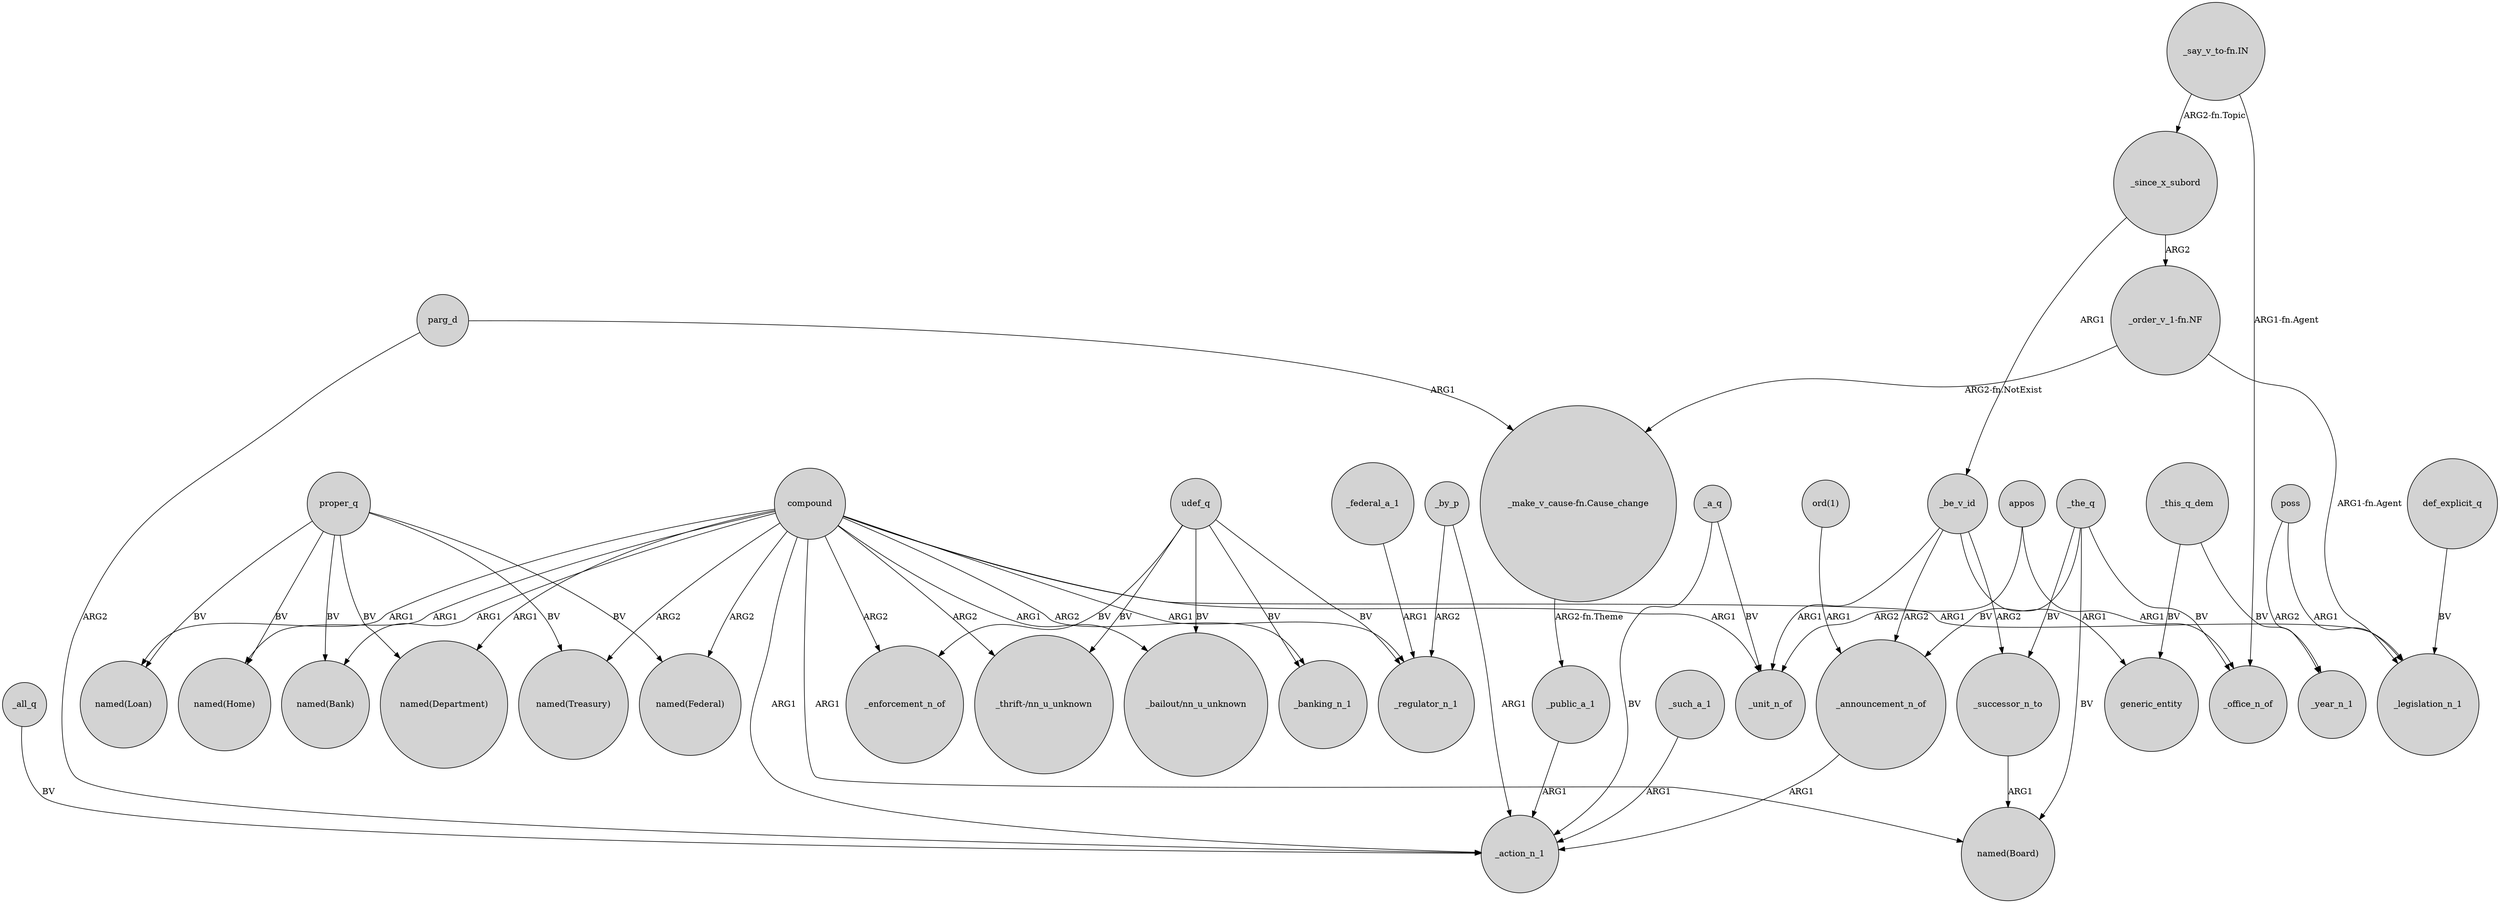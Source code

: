 digraph {
	node [shape=circle style=filled]
	compound -> "named(Treasury)" [label=ARG2]
	_the_q -> "named(Board)" [label=BV]
	"ord(1)" -> _announcement_n_of [label=ARG1]
	_a_q -> _action_n_1 [label=BV]
	"_order_v_1-fn.NF" -> "_make_v_cause-fn.Cause_change" [label="ARG2-fn.NotExist"]
	_federal_a_1 -> _regulator_n_1 [label=ARG1]
	_successor_n_to -> "named(Board)" [label=ARG1]
	_be_v_id -> _successor_n_to [label=ARG2]
	_such_a_1 -> _action_n_1 [label=ARG1]
	compound -> _unit_n_of [label=ARG1]
	parg_d -> "_make_v_cause-fn.Cause_change" [label=ARG1]
	_this_q_dem -> _year_n_1 [label=BV]
	_since_x_subord -> _be_v_id [label=ARG1]
	parg_d -> _action_n_1 [label=ARG2]
	proper_q -> "named(Home)" [label=BV]
	compound -> _enforcement_n_of [label=ARG2]
	_by_p -> _action_n_1 [label=ARG1]
	_announcement_n_of -> _action_n_1 [label=ARG1]
	_all_q -> _action_n_1 [label=BV]
	compound -> _banking_n_1 [label=ARG2]
	_be_v_id -> generic_entity [label=ARG1]
	_be_v_id -> _unit_n_of [label=ARG1]
	poss -> _legislation_n_1 [label=ARG1]
	compound -> "named(Loan)" [label=ARG1]
	"_say_v_to-fn.IN" -> _office_n_of [label="ARG1-fn.Agent"]
	udef_q -> "_thrift-/nn_u_unknown" [label=BV]
	_the_q -> _office_n_of [label=BV]
	compound -> "_bailout/nn_u_unknown" [label=ARG1]
	proper_q -> "named(Bank)" [label=BV]
	_public_a_1 -> _action_n_1 [label=ARG1]
	compound -> "named(Board)" [label=ARG1]
	_the_q -> _announcement_n_of [label=BV]
	_this_q_dem -> generic_entity [label=BV]
	poss -> _year_n_1 [label=ARG2]
	udef_q -> "_bailout/nn_u_unknown" [label=BV]
	_a_q -> _unit_n_of [label=BV]
	def_explicit_q -> _legislation_n_1 [label=BV]
	"_order_v_1-fn.NF" -> _legislation_n_1 [label="ARG1-fn.Agent"]
	proper_q -> "named(Treasury)" [label=BV]
	proper_q -> "named(Federal)" [label=BV]
	udef_q -> _enforcement_n_of [label=BV]
	appos -> _office_n_of [label=ARG1]
	compound -> _action_n_1 [label=ARG1]
	compound -> _legislation_n_1 [label=ARG1]
	"_say_v_to-fn.IN" -> _since_x_subord [label="ARG2-fn.Topic"]
	compound -> "named(Bank)" [label=ARG1]
	_be_v_id -> _announcement_n_of [label=ARG2]
	_by_p -> _regulator_n_1 [label=ARG2]
	proper_q -> "named(Loan)" [label=BV]
	compound -> "named(Department)" [label=ARG1]
	compound -> _regulator_n_1 [label=ARG1]
	"_make_v_cause-fn.Cause_change" -> _public_a_1 [label="ARG2-fn.Theme"]
	udef_q -> _banking_n_1 [label=BV]
	compound -> "named(Federal)" [label=ARG2]
	compound -> "_thrift-/nn_u_unknown" [label=ARG2]
	udef_q -> _regulator_n_1 [label=BV]
	proper_q -> "named(Department)" [label=BV]
	_the_q -> _successor_n_to [label=BV]
	appos -> _unit_n_of [label=ARG2]
	compound -> "named(Home)" [label=ARG1]
	_since_x_subord -> "_order_v_1-fn.NF" [label=ARG2]
}

